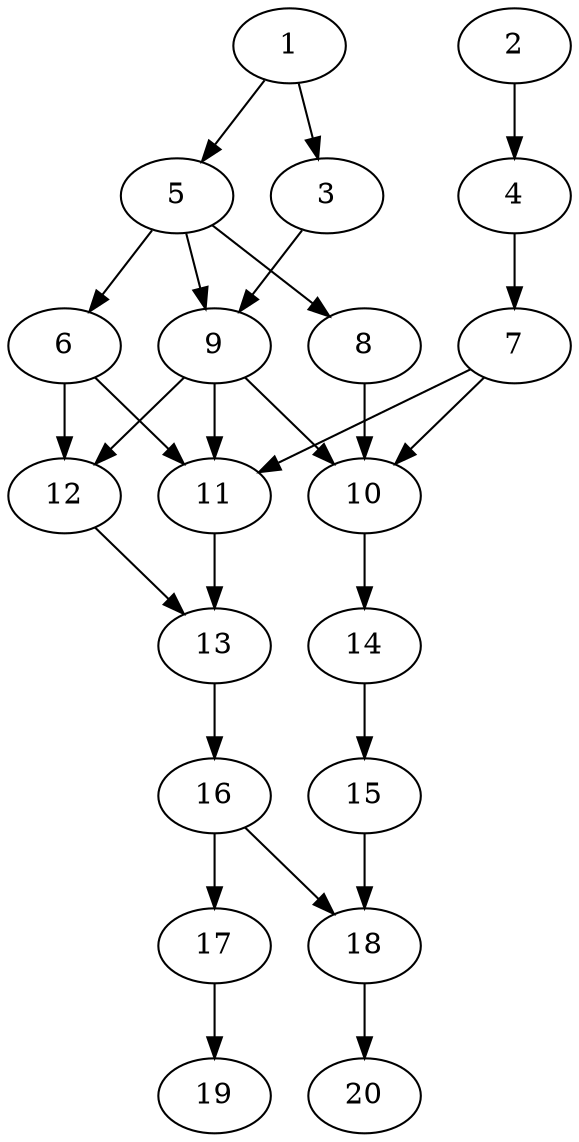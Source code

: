// DAG automatically generated by daggen at Sat Jul 27 15:35:52 2019
// ./daggen --dot -n 20 --ccr 0.5 --fat 0.4 --regular 0.5 --density 0.6 --mindata 5242880 --maxdata 52428800 
digraph G {
  1 [size="29003776", alpha="0.11", expect_size="14501888"] 
  1 -> 3 [size ="14501888"]
  1 -> 5 [size ="14501888"]
  2 [size="11962368", alpha="0.19", expect_size="5981184"] 
  2 -> 4 [size ="5981184"]
  3 [size="23769088", alpha="0.10", expect_size="11884544"] 
  3 -> 9 [size ="11884544"]
  4 [size="83511296", alpha="0.09", expect_size="41755648"] 
  4 -> 7 [size ="41755648"]
  5 [size="11931648", alpha="0.06", expect_size="5965824"] 
  5 -> 6 [size ="5965824"]
  5 -> 8 [size ="5965824"]
  5 -> 9 [size ="5965824"]
  6 [size="98414592", alpha="0.04", expect_size="49207296"] 
  6 -> 11 [size ="49207296"]
  6 -> 12 [size ="49207296"]
  7 [size="65759232", alpha="0.13", expect_size="32879616"] 
  7 -> 10 [size ="32879616"]
  7 -> 11 [size ="32879616"]
  8 [size="90359808", alpha="0.00", expect_size="45179904"] 
  8 -> 10 [size ="45179904"]
  9 [size="53495808", alpha="0.15", expect_size="26747904"] 
  9 -> 10 [size ="26747904"]
  9 -> 11 [size ="26747904"]
  9 -> 12 [size ="26747904"]
  10 [size="72857600", alpha="0.03", expect_size="36428800"] 
  10 -> 14 [size ="36428800"]
  11 [size="68933632", alpha="0.04", expect_size="34466816"] 
  11 -> 13 [size ="34466816"]
  12 [size="28782592", alpha="0.15", expect_size="14391296"] 
  12 -> 13 [size ="14391296"]
  13 [size="22917120", alpha="0.09", expect_size="11458560"] 
  13 -> 16 [size ="11458560"]
  14 [size="71362560", alpha="0.01", expect_size="35681280"] 
  14 -> 15 [size ="35681280"]
  15 [size="18610176", alpha="0.04", expect_size="9305088"] 
  15 -> 18 [size ="9305088"]
  16 [size="45715456", alpha="0.05", expect_size="22857728"] 
  16 -> 17 [size ="22857728"]
  16 -> 18 [size ="22857728"]
  17 [size="63881216", alpha="0.07", expect_size="31940608"] 
  17 -> 19 [size ="31940608"]
  18 [size="29390848", alpha="0.07", expect_size="14695424"] 
  18 -> 20 [size ="14695424"]
  19 [size="31574016", alpha="0.06", expect_size="15787008"] 
  20 [size="100274176", alpha="0.11", expect_size="50137088"] 
}
